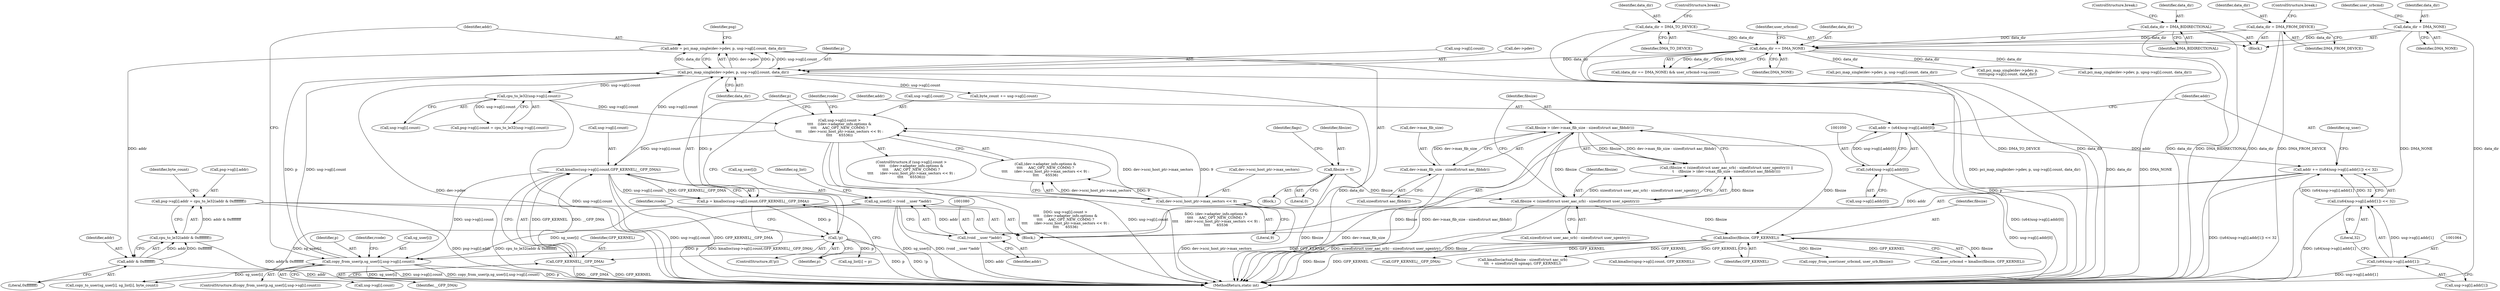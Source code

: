 digraph "0_linux_b4789b8e6be3151a955ade74872822f30e8cd914@array" {
"1001129" [label="(Call,psg->sg[i].addr = cpu_to_le32(addr & 0xffffffff))"];
"1001137" [label="(Call,cpu_to_le32(addr & 0xffffffff))"];
"1001138" [label="(Call,addr & 0xffffffff)"];
"1001114" [label="(Call,addr = pci_map_single(dev->pdev, p, usg->sg[i].count, data_dir))"];
"1001116" [label="(Call,pci_map_single(dev->pdev, p, usg->sg[i].count, data_dir))"];
"1001096" [label="(Call,copy_from_user(p,sg_user[i],usg->sg[i].count))"];
"1001039" [label="(Call,!p)"];
"1001025" [label="(Call,p = kmalloc(usg->sg[i].count,GFP_KERNEL|__GFP_DMA))"];
"1001027" [label="(Call,kmalloc(usg->sg[i].count,GFP_KERNEL|__GFP_DMA))"];
"1000995" [label="(Call,usg->sg[i].count >\n\t\t\t\t    ((dev->adapter_info.options &\n\t\t\t\t     AAC_OPT_NEW_COMM) ?\n\t\t\t\t      (dev->scsi_host_ptr->max_sectors << 9) :\n\t\t\t\t      65536))"];
"1001158" [label="(Call,cpu_to_le32(usg->sg[i].count))"];
"1001011" [label="(Call,dev->scsi_host_ptr->max_sectors << 9)"];
"1001035" [label="(Call,GFP_KERNEL|__GFP_DMA)"];
"1000254" [label="(Call,kmalloc(fibsize, GFP_KERNEL))"];
"1000238" [label="(Call,fibsize > (dev->max_fib_size - sizeof(struct aac_fibhdr)))"];
"1000231" [label="(Call,fibsize < (sizeof(struct user_aac_srb) - sizeof(struct user_sgentry)))"];
"1000136" [label="(Call,fibsize = 0)"];
"1000240" [label="(Call,dev->max_fib_size - sizeof(struct aac_fibhdr))"];
"1001075" [label="(Call,sg_user[i] = (void __user *)addr)"];
"1001079" [label="(Call,(void __user *)addr)"];
"1001060" [label="(Call,addr += ((u64)usg->sg[i].addr[1]) << 32)"];
"1001062" [label="(Call,((u64)usg->sg[i].addr[1]) << 32)"];
"1001063" [label="(Call,(u64)usg->sg[i].addr[1])"];
"1001047" [label="(Call,addr = (u64)usg->sg[i].addr[0])"];
"1001049" [label="(Call,(u64)usg->sg[i].addr[0])"];
"1000446" [label="(Call,data_dir == DMA_NONE)"];
"1000363" [label="(Call,data_dir = DMA_TO_DEVICE)"];
"1000367" [label="(Call,data_dir = DMA_BIDIRECTIONAL)"];
"1000372" [label="(Call,data_dir = DMA_FROM_DEVICE)"];
"1000377" [label="(Call,data_dir = DMA_NONE)"];
"1000363" [label="(Call,data_dir = DMA_TO_DEVICE)"];
"1000230" [label="(Call,(fibsize < (sizeof(struct user_aac_srb) - sizeof(struct user_sgentry))) ||\n\t    (fibsize > (dev->max_fib_size - sizeof(struct aac_fibhdr))))"];
"1001027" [label="(Call,kmalloc(usg->sg[i].count,GFP_KERNEL|__GFP_DMA))"];
"1000374" [label="(Identifier,DMA_FROM_DEVICE)"];
"1000994" [label="(ControlStructure,if (usg->sg[i].count >\n\t\t\t\t    ((dev->adapter_info.options &\n\t\t\t\t     AAC_OPT_NEW_COMM) ?\n\t\t\t\t      (dev->scsi_host_ptr->max_sectors << 9) :\n\t\t\t\t      65536)))"];
"1000370" [label="(ControlStructure,break;)"];
"1000232" [label="(Identifier,fibsize)"];
"1001039" [label="(Call,!p)"];
"1001063" [label="(Call,(u64)usg->sg[i].addr[1])"];
"1001011" [label="(Call,dev->scsi_host_ptr->max_sectors << 9)"];
"1000256" [label="(Identifier,GFP_KERNEL)"];
"1000141" [label="(Identifier,flags)"];
"1000267" [label="(Call,copy_from_user(user_srbcmd, user_srb,fibsize))"];
"1001065" [label="(Call,usg->sg[i].addr[1])"];
"1000377" [label="(Call,data_dir = DMA_NONE)"];
"1001129" [label="(Call,psg->sg[i].addr = cpu_to_le32(addr & 0xffffffff))"];
"1000373" [label="(Identifier,data_dir)"];
"1000375" [label="(ControlStructure,break;)"];
"1000252" [label="(Call,user_srbcmd = kmalloc(fibsize, GFP_KERNEL))"];
"1001115" [label="(Identifier,addr)"];
"1001076" [label="(Call,sg_user[i])"];
"1001037" [label="(Identifier,__GFP_DMA)"];
"1000451" [label="(Identifier,user_srbcmd)"];
"1000384" [label="(Identifier,user_srbcmd)"];
"1000241" [label="(Call,dev->max_fib_size)"];
"1001137" [label="(Call,cpu_to_le32(addr & 0xffffffff))"];
"1001110" [label="(Identifier,rcode)"];
"1000445" [label="(Call,(data_dir == DMA_NONE) && user_srbcmd->sg.count)"];
"1000553" [label="(Call,GFP_KERNEL|__GFP_DMA)"];
"1000137" [label="(Identifier,fibsize)"];
"1000231" [label="(Call,fibsize < (sizeof(struct user_aac_srb) - sizeof(struct user_sgentry)))"];
"1000239" [label="(Identifier,fibsize)"];
"1000448" [label="(Identifier,DMA_NONE)"];
"1001117" [label="(Call,dev->pdev)"];
"1001047" [label="(Call,addr = (u64)usg->sg[i].addr[0])"];
"1001098" [label="(Call,sg_user[i])"];
"1000996" [label="(Call,usg->sg[i].count)"];
"1001021" [label="(Identifier,rcode)"];
"1001095" [label="(ControlStructure,if(copy_from_user(p,sg_user[i],usg->sg[i].count)))"];
"1000255" [label="(Identifier,fibsize)"];
"1001038" [label="(ControlStructure,if(!p))"];
"1000372" [label="(Call,data_dir = DMA_FROM_DEVICE)"];
"1000860" [label="(Call,pci_map_single(dev->pdev, p, usg->sg[i].count, data_dir))"];
"1001048" [label="(Identifier,addr)"];
"1001036" [label="(Identifier,GFP_KERNEL)"];
"1001062" [label="(Call,((u64)usg->sg[i].addr[1]) << 32)"];
"1001142" [label="(Identifier,byte_count)"];
"1001040" [label="(Identifier,p)"];
"1001079" [label="(Call,(void __user *)addr)"];
"1000367" [label="(Call,data_dir = DMA_BIDIRECTIONAL)"];
"1000240" [label="(Call,dev->max_fib_size - sizeof(struct aac_fibhdr))"];
"1001012" [label="(Call,dev->scsi_host_ptr->max_sectors)"];
"1000707" [label="(Call,kmalloc(actual_fibsize - sizeof(struct aac_srb)\n\t\t\t  + sizeof(struct sgmap), GFP_KERNEL))"];
"1001114" [label="(Call,addr = pci_map_single(dev->pdev, p, usg->sg[i].count, data_dir))"];
"1000369" [label="(Identifier,DMA_BIDIRECTIONAL)"];
"1001215" [label="(Call,kmalloc(upsg->sg[i].count, GFP_KERNEL))"];
"1001035" [label="(Call,GFP_KERNEL|__GFP_DMA)"];
"1000368" [label="(Identifier,data_dir)"];
"1001130" [label="(Call,psg->sg[i].addr)"];
"1001049" [label="(Call,(u64)usg->sg[i].addr[0])"];
"1001097" [label="(Identifier,p)"];
"1001003" [label="(Call,(dev->adapter_info.options &\n\t\t\t\t     AAC_OPT_NEW_COMM) ?\n\t\t\t\t      (dev->scsi_host_ptr->max_sectors << 9) :\n\t\t\t\t      65536)"];
"1000379" [label="(Identifier,DMA_NONE)"];
"1000361" [label="(Block,)"];
"1000244" [label="(Call,sizeof(struct aac_fibhdr))"];
"1000233" [label="(Call,sizeof(struct user_aac_srb) - sizeof(struct user_sgentry))"];
"1001150" [label="(Call,psg->sg[i].count = cpu_to_le32(usg->sg[i].count))"];
"1001158" [label="(Call,cpu_to_le32(usg->sg[i].count))"];
"1001060" [label="(Call,addr += ((u64)usg->sg[i].addr[1]) << 32)"];
"1000447" [label="(Identifier,data_dir)"];
"1001282" [label="(Call,pci_map_single(dev->pdev, p,\n\t\t\t\t\tupsg->sg[i].count, data_dir))"];
"1000378" [label="(Identifier,data_dir)"];
"1001025" [label="(Call,p = kmalloc(usg->sg[i].count,GFP_KERNEL|__GFP_DMA))"];
"1000446" [label="(Call,data_dir == DMA_NONE)"];
"1001051" [label="(Call,usg->sg[i].addr[0])"];
"1001028" [label="(Call,usg->sg[i].count)"];
"1001101" [label="(Call,usg->sg[i].count)"];
"1000238" [label="(Call,fibsize > (dev->max_fib_size - sizeof(struct aac_fibhdr)))"];
"1001159" [label="(Call,usg->sg[i].count)"];
"1001096" [label="(Call,copy_from_user(p,sg_user[i],usg->sg[i].count))"];
"1001017" [label="(Literal,9)"];
"1001081" [label="(Identifier,addr)"];
"1001084" [label="(Identifier,sg_list)"];
"1001074" [label="(Literal,32)"];
"1000136" [label="(Call,fibsize = 0)"];
"1001082" [label="(Call,sg_list[i] = p)"];
"1001075" [label="(Call,sg_user[i] = (void __user *)addr)"];
"1000118" [label="(Block,)"];
"1001133" [label="(Identifier,psg)"];
"1001424" [label="(Call,copy_to_user(sg_user[i], sg_list[i], byte_count))"];
"1000138" [label="(Literal,0)"];
"1001061" [label="(Identifier,addr)"];
"1000636" [label="(Call,pci_map_single(dev->pdev, p, upsg->sg[i].count, data_dir))"];
"1001120" [label="(Identifier,p)"];
"1001128" [label="(Identifier,data_dir)"];
"1001077" [label="(Identifier,sg_user)"];
"1000364" [label="(Identifier,data_dir)"];
"1001485" [label="(MethodReturn,static int)"];
"1000366" [label="(ControlStructure,break;)"];
"1001141" [label="(Call,byte_count += usg->sg[i].count)"];
"1001121" [label="(Call,usg->sg[i].count)"];
"1000254" [label="(Call,kmalloc(fibsize, GFP_KERNEL))"];
"1001138" [label="(Call,addr & 0xffffffff)"];
"1000365" [label="(Identifier,DMA_TO_DEVICE)"];
"1001139" [label="(Identifier,addr)"];
"1001043" [label="(Identifier,rcode)"];
"1001140" [label="(Literal,0xffffffff)"];
"1000991" [label="(Block,)"];
"1000995" [label="(Call,usg->sg[i].count >\n\t\t\t\t    ((dev->adapter_info.options &\n\t\t\t\t     AAC_OPT_NEW_COMM) ?\n\t\t\t\t      (dev->scsi_host_ptr->max_sectors << 9) :\n\t\t\t\t      65536))"];
"1001026" [label="(Identifier,p)"];
"1001116" [label="(Call,pci_map_single(dev->pdev, p, usg->sg[i].count, data_dir))"];
"1001129" -> "1000991"  [label="AST: "];
"1001129" -> "1001137"  [label="CFG: "];
"1001130" -> "1001129"  [label="AST: "];
"1001137" -> "1001129"  [label="AST: "];
"1001142" -> "1001129"  [label="CFG: "];
"1001129" -> "1001485"  [label="DDG: psg->sg[i].addr"];
"1001129" -> "1001485"  [label="DDG: cpu_to_le32(addr & 0xffffffff)"];
"1001137" -> "1001129"  [label="DDG: addr & 0xffffffff"];
"1001137" -> "1001138"  [label="CFG: "];
"1001138" -> "1001137"  [label="AST: "];
"1001137" -> "1001485"  [label="DDG: addr & 0xffffffff"];
"1001138" -> "1001137"  [label="DDG: addr"];
"1001138" -> "1001137"  [label="DDG: 0xffffffff"];
"1001138" -> "1001140"  [label="CFG: "];
"1001139" -> "1001138"  [label="AST: "];
"1001140" -> "1001138"  [label="AST: "];
"1001138" -> "1001485"  [label="DDG: addr"];
"1001114" -> "1001138"  [label="DDG: addr"];
"1001114" -> "1000991"  [label="AST: "];
"1001114" -> "1001116"  [label="CFG: "];
"1001115" -> "1001114"  [label="AST: "];
"1001116" -> "1001114"  [label="AST: "];
"1001133" -> "1001114"  [label="CFG: "];
"1001114" -> "1001485"  [label="DDG: pci_map_single(dev->pdev, p, usg->sg[i].count, data_dir)"];
"1001116" -> "1001114"  [label="DDG: dev->pdev"];
"1001116" -> "1001114"  [label="DDG: p"];
"1001116" -> "1001114"  [label="DDG: usg->sg[i].count"];
"1001116" -> "1001114"  [label="DDG: data_dir"];
"1001116" -> "1001128"  [label="CFG: "];
"1001117" -> "1001116"  [label="AST: "];
"1001120" -> "1001116"  [label="AST: "];
"1001121" -> "1001116"  [label="AST: "];
"1001128" -> "1001116"  [label="AST: "];
"1001116" -> "1001485"  [label="DDG: data_dir"];
"1001116" -> "1001485"  [label="DDG: p"];
"1001116" -> "1001485"  [label="DDG: dev->pdev"];
"1001096" -> "1001116"  [label="DDG: p"];
"1001096" -> "1001116"  [label="DDG: usg->sg[i].count"];
"1001039" -> "1001116"  [label="DDG: p"];
"1001027" -> "1001116"  [label="DDG: usg->sg[i].count"];
"1000446" -> "1001116"  [label="DDG: data_dir"];
"1001116" -> "1001141"  [label="DDG: usg->sg[i].count"];
"1001116" -> "1001158"  [label="DDG: usg->sg[i].count"];
"1001096" -> "1001095"  [label="AST: "];
"1001096" -> "1001101"  [label="CFG: "];
"1001097" -> "1001096"  [label="AST: "];
"1001098" -> "1001096"  [label="AST: "];
"1001101" -> "1001096"  [label="AST: "];
"1001110" -> "1001096"  [label="CFG: "];
"1001115" -> "1001096"  [label="CFG: "];
"1001096" -> "1001485"  [label="DDG: p"];
"1001096" -> "1001485"  [label="DDG: sg_user[i]"];
"1001096" -> "1001485"  [label="DDG: usg->sg[i].count"];
"1001096" -> "1001485"  [label="DDG: copy_from_user(p,sg_user[i],usg->sg[i].count)"];
"1001039" -> "1001096"  [label="DDG: p"];
"1001075" -> "1001096"  [label="DDG: sg_user[i]"];
"1001027" -> "1001096"  [label="DDG: usg->sg[i].count"];
"1001096" -> "1001424"  [label="DDG: sg_user[i]"];
"1001039" -> "1001038"  [label="AST: "];
"1001039" -> "1001040"  [label="CFG: "];
"1001040" -> "1001039"  [label="AST: "];
"1001043" -> "1001039"  [label="CFG: "];
"1001048" -> "1001039"  [label="CFG: "];
"1001039" -> "1001485"  [label="DDG: p"];
"1001039" -> "1001485"  [label="DDG: !p"];
"1001025" -> "1001039"  [label="DDG: p"];
"1001039" -> "1001082"  [label="DDG: p"];
"1001025" -> "1000991"  [label="AST: "];
"1001025" -> "1001027"  [label="CFG: "];
"1001026" -> "1001025"  [label="AST: "];
"1001027" -> "1001025"  [label="AST: "];
"1001040" -> "1001025"  [label="CFG: "];
"1001025" -> "1001485"  [label="DDG: kmalloc(usg->sg[i].count,GFP_KERNEL|__GFP_DMA)"];
"1001027" -> "1001025"  [label="DDG: usg->sg[i].count"];
"1001027" -> "1001025"  [label="DDG: GFP_KERNEL|__GFP_DMA"];
"1001027" -> "1001035"  [label="CFG: "];
"1001028" -> "1001027"  [label="AST: "];
"1001035" -> "1001027"  [label="AST: "];
"1001027" -> "1001485"  [label="DDG: usg->sg[i].count"];
"1001027" -> "1001485"  [label="DDG: GFP_KERNEL|__GFP_DMA"];
"1000995" -> "1001027"  [label="DDG: usg->sg[i].count"];
"1001035" -> "1001027"  [label="DDG: GFP_KERNEL"];
"1001035" -> "1001027"  [label="DDG: __GFP_DMA"];
"1000995" -> "1000994"  [label="AST: "];
"1000995" -> "1001003"  [label="CFG: "];
"1000996" -> "1000995"  [label="AST: "];
"1001003" -> "1000995"  [label="AST: "];
"1001021" -> "1000995"  [label="CFG: "];
"1001026" -> "1000995"  [label="CFG: "];
"1000995" -> "1001485"  [label="DDG: usg->sg[i].count"];
"1000995" -> "1001485"  [label="DDG: (dev->adapter_info.options &\n\t\t\t\t     AAC_OPT_NEW_COMM) ?\n\t\t\t\t      (dev->scsi_host_ptr->max_sectors << 9) :\n\t\t\t\t      65536"];
"1000995" -> "1001485"  [label="DDG: usg->sg[i].count >\n\t\t\t\t    ((dev->adapter_info.options &\n\t\t\t\t     AAC_OPT_NEW_COMM) ?\n\t\t\t\t      (dev->scsi_host_ptr->max_sectors << 9) :\n\t\t\t\t      65536)"];
"1001158" -> "1000995"  [label="DDG: usg->sg[i].count"];
"1001011" -> "1000995"  [label="DDG: dev->scsi_host_ptr->max_sectors"];
"1001011" -> "1000995"  [label="DDG: 9"];
"1001158" -> "1001150"  [label="AST: "];
"1001158" -> "1001159"  [label="CFG: "];
"1001159" -> "1001158"  [label="AST: "];
"1001150" -> "1001158"  [label="CFG: "];
"1001158" -> "1001485"  [label="DDG: usg->sg[i].count"];
"1001158" -> "1001150"  [label="DDG: usg->sg[i].count"];
"1001011" -> "1001003"  [label="AST: "];
"1001011" -> "1001017"  [label="CFG: "];
"1001012" -> "1001011"  [label="AST: "];
"1001017" -> "1001011"  [label="AST: "];
"1001003" -> "1001011"  [label="CFG: "];
"1001011" -> "1001485"  [label="DDG: dev->scsi_host_ptr->max_sectors"];
"1001011" -> "1001003"  [label="DDG: dev->scsi_host_ptr->max_sectors"];
"1001011" -> "1001003"  [label="DDG: 9"];
"1001035" -> "1001037"  [label="CFG: "];
"1001036" -> "1001035"  [label="AST: "];
"1001037" -> "1001035"  [label="AST: "];
"1001035" -> "1001485"  [label="DDG: GFP_KERNEL"];
"1001035" -> "1001485"  [label="DDG: __GFP_DMA"];
"1000254" -> "1001035"  [label="DDG: GFP_KERNEL"];
"1000254" -> "1000252"  [label="AST: "];
"1000254" -> "1000256"  [label="CFG: "];
"1000255" -> "1000254"  [label="AST: "];
"1000256" -> "1000254"  [label="AST: "];
"1000252" -> "1000254"  [label="CFG: "];
"1000254" -> "1001485"  [label="DDG: fibsize"];
"1000254" -> "1001485"  [label="DDG: GFP_KERNEL"];
"1000254" -> "1000252"  [label="DDG: fibsize"];
"1000254" -> "1000252"  [label="DDG: GFP_KERNEL"];
"1000238" -> "1000254"  [label="DDG: fibsize"];
"1000231" -> "1000254"  [label="DDG: fibsize"];
"1000254" -> "1000267"  [label="DDG: fibsize"];
"1000254" -> "1000553"  [label="DDG: GFP_KERNEL"];
"1000254" -> "1000707"  [label="DDG: GFP_KERNEL"];
"1000254" -> "1001215"  [label="DDG: GFP_KERNEL"];
"1000238" -> "1000230"  [label="AST: "];
"1000238" -> "1000240"  [label="CFG: "];
"1000239" -> "1000238"  [label="AST: "];
"1000240" -> "1000238"  [label="AST: "];
"1000230" -> "1000238"  [label="CFG: "];
"1000238" -> "1001485"  [label="DDG: fibsize"];
"1000238" -> "1001485"  [label="DDG: dev->max_fib_size - sizeof(struct aac_fibhdr)"];
"1000238" -> "1000230"  [label="DDG: fibsize"];
"1000238" -> "1000230"  [label="DDG: dev->max_fib_size - sizeof(struct aac_fibhdr)"];
"1000231" -> "1000238"  [label="DDG: fibsize"];
"1000240" -> "1000238"  [label="DDG: dev->max_fib_size"];
"1000231" -> "1000230"  [label="AST: "];
"1000231" -> "1000233"  [label="CFG: "];
"1000232" -> "1000231"  [label="AST: "];
"1000233" -> "1000231"  [label="AST: "];
"1000239" -> "1000231"  [label="CFG: "];
"1000230" -> "1000231"  [label="CFG: "];
"1000231" -> "1001485"  [label="DDG: sizeof(struct user_aac_srb) - sizeof(struct user_sgentry)"];
"1000231" -> "1001485"  [label="DDG: fibsize"];
"1000231" -> "1000230"  [label="DDG: fibsize"];
"1000231" -> "1000230"  [label="DDG: sizeof(struct user_aac_srb) - sizeof(struct user_sgentry)"];
"1000136" -> "1000231"  [label="DDG: fibsize"];
"1000136" -> "1000118"  [label="AST: "];
"1000136" -> "1000138"  [label="CFG: "];
"1000137" -> "1000136"  [label="AST: "];
"1000138" -> "1000136"  [label="AST: "];
"1000141" -> "1000136"  [label="CFG: "];
"1000136" -> "1001485"  [label="DDG: fibsize"];
"1000240" -> "1000244"  [label="CFG: "];
"1000241" -> "1000240"  [label="AST: "];
"1000244" -> "1000240"  [label="AST: "];
"1000240" -> "1001485"  [label="DDG: dev->max_fib_size"];
"1001075" -> "1000991"  [label="AST: "];
"1001075" -> "1001079"  [label="CFG: "];
"1001076" -> "1001075"  [label="AST: "];
"1001079" -> "1001075"  [label="AST: "];
"1001084" -> "1001075"  [label="CFG: "];
"1001075" -> "1001485"  [label="DDG: sg_user[i]"];
"1001075" -> "1001485"  [label="DDG: (void __user *)addr"];
"1001079" -> "1001075"  [label="DDG: addr"];
"1001075" -> "1001424"  [label="DDG: sg_user[i]"];
"1001079" -> "1001081"  [label="CFG: "];
"1001080" -> "1001079"  [label="AST: "];
"1001081" -> "1001079"  [label="AST: "];
"1001079" -> "1001485"  [label="DDG: addr"];
"1001060" -> "1001079"  [label="DDG: addr"];
"1001060" -> "1000991"  [label="AST: "];
"1001060" -> "1001062"  [label="CFG: "];
"1001061" -> "1001060"  [label="AST: "];
"1001062" -> "1001060"  [label="AST: "];
"1001077" -> "1001060"  [label="CFG: "];
"1001060" -> "1001485"  [label="DDG: ((u64)usg->sg[i].addr[1]) << 32"];
"1001062" -> "1001060"  [label="DDG: (u64)usg->sg[i].addr[1]"];
"1001062" -> "1001060"  [label="DDG: 32"];
"1001047" -> "1001060"  [label="DDG: addr"];
"1001062" -> "1001074"  [label="CFG: "];
"1001063" -> "1001062"  [label="AST: "];
"1001074" -> "1001062"  [label="AST: "];
"1001062" -> "1001485"  [label="DDG: (u64)usg->sg[i].addr[1]"];
"1001063" -> "1001062"  [label="DDG: usg->sg[i].addr[1]"];
"1001063" -> "1001065"  [label="CFG: "];
"1001064" -> "1001063"  [label="AST: "];
"1001065" -> "1001063"  [label="AST: "];
"1001074" -> "1001063"  [label="CFG: "];
"1001063" -> "1001485"  [label="DDG: usg->sg[i].addr[1]"];
"1001047" -> "1000991"  [label="AST: "];
"1001047" -> "1001049"  [label="CFG: "];
"1001048" -> "1001047"  [label="AST: "];
"1001049" -> "1001047"  [label="AST: "];
"1001061" -> "1001047"  [label="CFG: "];
"1001047" -> "1001485"  [label="DDG: (u64)usg->sg[i].addr[0]"];
"1001049" -> "1001047"  [label="DDG: usg->sg[i].addr[0]"];
"1001049" -> "1001051"  [label="CFG: "];
"1001050" -> "1001049"  [label="AST: "];
"1001051" -> "1001049"  [label="AST: "];
"1001049" -> "1001485"  [label="DDG: usg->sg[i].addr[0]"];
"1000446" -> "1000445"  [label="AST: "];
"1000446" -> "1000448"  [label="CFG: "];
"1000447" -> "1000446"  [label="AST: "];
"1000448" -> "1000446"  [label="AST: "];
"1000451" -> "1000446"  [label="CFG: "];
"1000445" -> "1000446"  [label="CFG: "];
"1000446" -> "1001485"  [label="DDG: data_dir"];
"1000446" -> "1001485"  [label="DDG: DMA_NONE"];
"1000446" -> "1000445"  [label="DDG: data_dir"];
"1000446" -> "1000445"  [label="DDG: DMA_NONE"];
"1000363" -> "1000446"  [label="DDG: data_dir"];
"1000367" -> "1000446"  [label="DDG: data_dir"];
"1000372" -> "1000446"  [label="DDG: data_dir"];
"1000377" -> "1000446"  [label="DDG: data_dir"];
"1000446" -> "1000636"  [label="DDG: data_dir"];
"1000446" -> "1000860"  [label="DDG: data_dir"];
"1000446" -> "1001282"  [label="DDG: data_dir"];
"1000363" -> "1000361"  [label="AST: "];
"1000363" -> "1000365"  [label="CFG: "];
"1000364" -> "1000363"  [label="AST: "];
"1000365" -> "1000363"  [label="AST: "];
"1000366" -> "1000363"  [label="CFG: "];
"1000363" -> "1001485"  [label="DDG: DMA_TO_DEVICE"];
"1000363" -> "1001485"  [label="DDG: data_dir"];
"1000367" -> "1000361"  [label="AST: "];
"1000367" -> "1000369"  [label="CFG: "];
"1000368" -> "1000367"  [label="AST: "];
"1000369" -> "1000367"  [label="AST: "];
"1000370" -> "1000367"  [label="CFG: "];
"1000367" -> "1001485"  [label="DDG: DMA_BIDIRECTIONAL"];
"1000367" -> "1001485"  [label="DDG: data_dir"];
"1000372" -> "1000361"  [label="AST: "];
"1000372" -> "1000374"  [label="CFG: "];
"1000373" -> "1000372"  [label="AST: "];
"1000374" -> "1000372"  [label="AST: "];
"1000375" -> "1000372"  [label="CFG: "];
"1000372" -> "1001485"  [label="DDG: data_dir"];
"1000372" -> "1001485"  [label="DDG: DMA_FROM_DEVICE"];
"1000377" -> "1000361"  [label="AST: "];
"1000377" -> "1000379"  [label="CFG: "];
"1000378" -> "1000377"  [label="AST: "];
"1000379" -> "1000377"  [label="AST: "];
"1000384" -> "1000377"  [label="CFG: "];
"1000377" -> "1001485"  [label="DDG: DMA_NONE"];
"1000377" -> "1001485"  [label="DDG: data_dir"];
}

